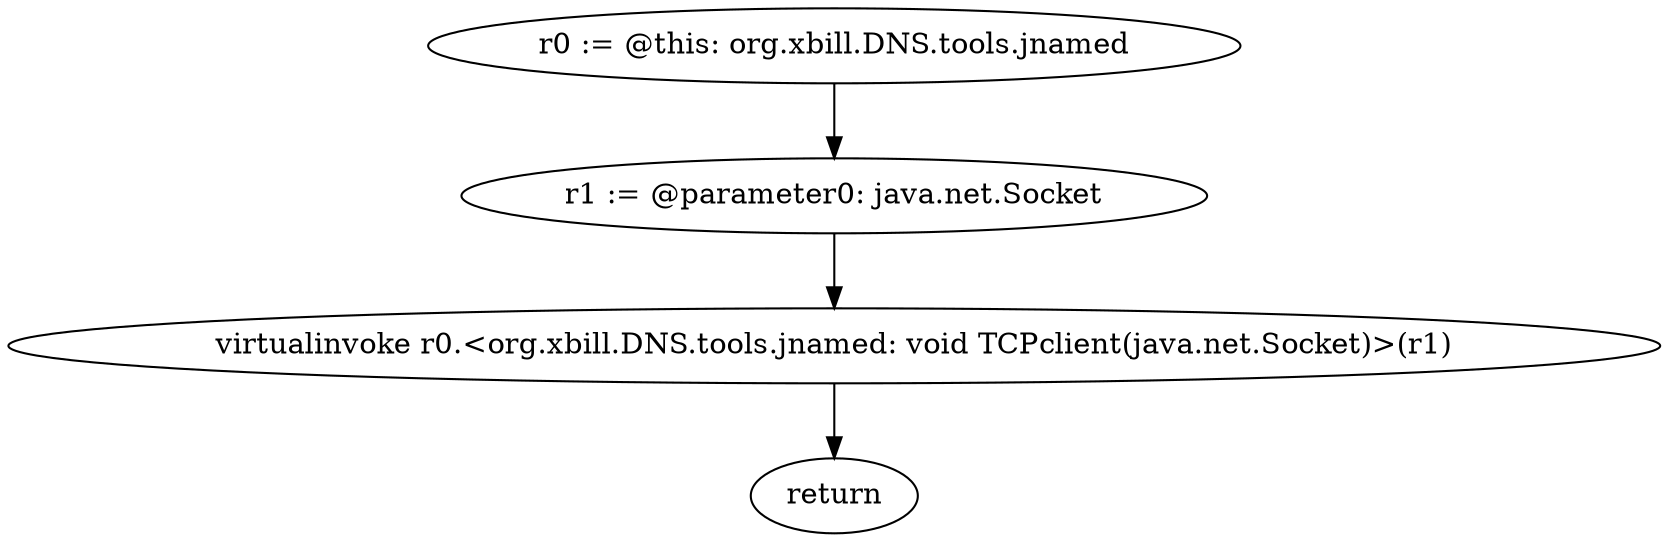 digraph "unitGraph" {
    "r0 := @this: org.xbill.DNS.tools.jnamed"
    "r1 := @parameter0: java.net.Socket"
    "virtualinvoke r0.<org.xbill.DNS.tools.jnamed: void TCPclient(java.net.Socket)>(r1)"
    "return"
    "r0 := @this: org.xbill.DNS.tools.jnamed"->"r1 := @parameter0: java.net.Socket";
    "r1 := @parameter0: java.net.Socket"->"virtualinvoke r0.<org.xbill.DNS.tools.jnamed: void TCPclient(java.net.Socket)>(r1)";
    "virtualinvoke r0.<org.xbill.DNS.tools.jnamed: void TCPclient(java.net.Socket)>(r1)"->"return";
}
